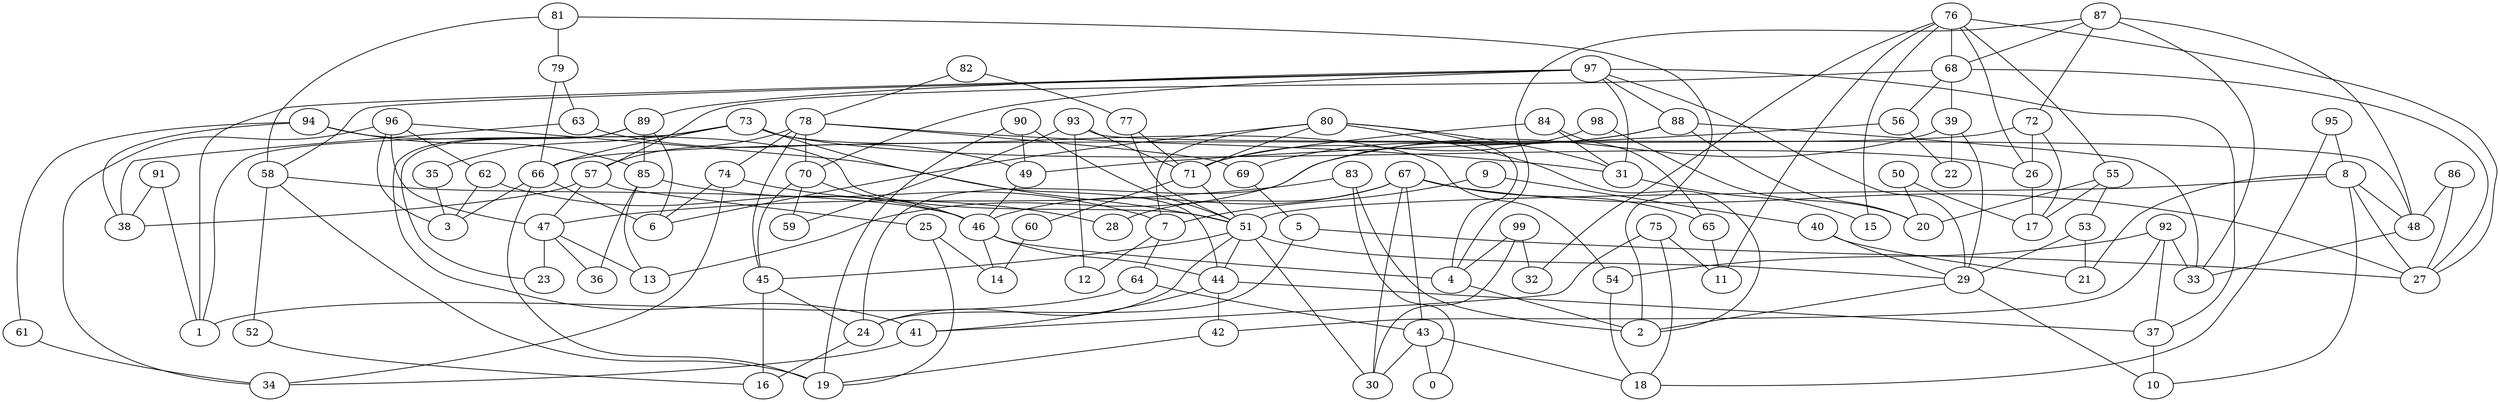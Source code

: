 digraph GG_graph {

subgraph G_graph {
edge [color = black]
"25" -> "14" [dir = none]
"25" -> "19" [dir = none]
"64" -> "1" [dir = none]
"64" -> "43" [dir = none]
"8" -> "21" [dir = none]
"8" -> "10" [dir = none]
"8" -> "51" [dir = none]
"8" -> "48" [dir = none]
"8" -> "27" [dir = none]
"35" -> "3" [dir = none]
"75" -> "11" [dir = none]
"75" -> "41" [dir = none]
"75" -> "18" [dir = none]
"52" -> "16" [dir = none]
"98" -> "20" [dir = none]
"98" -> "71" [dir = none]
"39" -> "22" [dir = none]
"39" -> "29" [dir = none]
"39" -> "13" [dir = none]
"74" -> "34" [dir = none]
"74" -> "28" [dir = none]
"74" -> "6" [dir = none]
"70" -> "46" [dir = none]
"70" -> "59" [dir = none]
"70" -> "45" [dir = none]
"66" -> "6" [dir = none]
"66" -> "3" [dir = none]
"66" -> "19" [dir = none]
"84" -> "65" [dir = none]
"84" -> "31" [dir = none]
"84" -> "71" [dir = none]
"58" -> "46" [dir = none]
"58" -> "52" [dir = none]
"58" -> "19" [dir = none]
"80" -> "31" [dir = none]
"80" -> "4" [dir = none]
"80" -> "71" [dir = none]
"80" -> "7" [dir = none]
"80" -> "6" [dir = none]
"80" -> "2" [dir = none]
"72" -> "17" [dir = none]
"72" -> "66" [dir = none]
"72" -> "26" [dir = none]
"5" -> "24" [dir = none]
"5" -> "27" [dir = none]
"53" -> "29" [dir = none]
"53" -> "21" [dir = none]
"24" -> "16" [dir = none]
"76" -> "11" [dir = none]
"76" -> "26" [dir = none]
"76" -> "68" [dir = none]
"76" -> "27" [dir = none]
"76" -> "55" [dir = none]
"76" -> "32" [dir = none]
"76" -> "15" [dir = none]
"78" -> "31" [dir = none]
"78" -> "74" [dir = none]
"78" -> "70" [dir = none]
"78" -> "69" [dir = none]
"78" -> "45" [dir = none]
"78" -> "57" [dir = none]
"40" -> "29" [dir = none]
"40" -> "21" [dir = none]
"87" -> "33" [dir = none]
"87" -> "4" [dir = none]
"87" -> "72" [dir = none]
"87" -> "48" [dir = none]
"87" -> "68" [dir = none]
"90" -> "19" [dir = none]
"90" -> "51" [dir = none]
"90" -> "49" [dir = none]
"91" -> "38" [dir = none]
"91" -> "1" [dir = none]
"92" -> "37" [dir = none]
"92" -> "54" [dir = none]
"92" -> "33" [dir = none]
"92" -> "42" [dir = none]
"71" -> "51" [dir = none]
"71" -> "60" [dir = none]
"50" -> "20" [dir = none]
"50" -> "17" [dir = none]
"67" -> "46" [dir = none]
"67" -> "43" [dir = none]
"67" -> "27" [dir = none]
"67" -> "28" [dir = none]
"67" -> "30" [dir = none]
"67" -> "65" [dir = none]
"42" -> "19" [dir = none]
"49" -> "46" [dir = none]
"63" -> "38" [dir = none]
"63" -> "49" [dir = none]
"77" -> "51" [dir = none]
"77" -> "71" [dir = none]
"89" -> "85" [dir = none]
"89" -> "41" [dir = none]
"89" -> "23" [dir = none]
"89" -> "6" [dir = none]
"82" -> "78" [dir = none]
"82" -> "77" [dir = none]
"62" -> "46" [dir = none]
"62" -> "3" [dir = none]
"55" -> "17" [dir = none]
"55" -> "53" [dir = none]
"55" -> "20" [dir = none]
"97" -> "58" [dir = none]
"97" -> "1" [dir = none]
"97" -> "88" [dir = none]
"97" -> "70" [dir = none]
"97" -> "29" [dir = none]
"97" -> "89" [dir = none]
"97" -> "37" [dir = none]
"97" -> "31" [dir = none]
"86" -> "48" [dir = none]
"86" -> "27" [dir = none]
"26" -> "17" [dir = none]
"85" -> "36" [dir = none]
"85" -> "7" [dir = none]
"85" -> "13" [dir = none]
"31" -> "15" [dir = none]
"45" -> "24" [dir = none]
"45" -> "16" [dir = none]
"57" -> "47" [dir = none]
"57" -> "38" [dir = none]
"57" -> "25" [dir = none]
"81" -> "79" [dir = none]
"81" -> "58" [dir = none]
"81" -> "2" [dir = none]
"95" -> "8" [dir = none]
"95" -> "18" [dir = none]
"69" -> "5" [dir = none]
"88" -> "20" [dir = none]
"88" -> "33" [dir = none]
"88" -> "24" [dir = none]
"88" -> "69" [dir = none]
"51" -> "30" [dir = none]
"51" -> "29" [dir = none]
"51" -> "44" [dir = none]
"51" -> "45" [dir = none]
"51" -> "24" [dir = none]
"60" -> "14" [dir = none]
"99" -> "32" [dir = none]
"99" -> "30" [dir = none]
"99" -> "4" [dir = none]
"29" -> "2" [dir = none]
"29" -> "10" [dir = none]
"79" -> "66" [dir = none]
"79" -> "63" [dir = none]
"56" -> "49" [dir = none]
"56" -> "22" [dir = none]
"44" -> "42" [dir = none]
"44" -> "41" [dir = none]
"44" -> "37" [dir = none]
"65" -> "11" [dir = none]
"7" -> "64" [dir = none]
"7" -> "12" [dir = none]
"4" -> "2" [dir = none]
"83" -> "47" [dir = none]
"83" -> "2" [dir = none]
"83" -> "0" [dir = none]
"41" -> "34" [dir = none]
"54" -> "18" [dir = none]
"73" -> "44" [dir = none]
"73" -> "26" [dir = none]
"73" -> "35" [dir = none]
"73" -> "54" [dir = none]
"73" -> "66" [dir = none]
"73" -> "1" [dir = none]
"68" -> "27" [dir = none]
"68" -> "57" [dir = none]
"68" -> "39" [dir = none]
"68" -> "56" [dir = none]
"47" -> "13" [dir = none]
"47" -> "36" [dir = none]
"47" -> "23" [dir = none]
"43" -> "0" [dir = none]
"43" -> "18" [dir = none]
"43" -> "30" [dir = none]
"96" -> "62" [dir = none]
"96" -> "34" [dir = none]
"96" -> "51" [dir = none]
"96" -> "47" [dir = none]
"96" -> "3" [dir = none]
"94" -> "51" [dir = none]
"94" -> "85" [dir = none]
"94" -> "38" [dir = none]
"94" -> "61" [dir = none]
"9" -> "40" [dir = none]
"9" -> "7" [dir = none]
"93" -> "12" [dir = none]
"93" -> "48" [dir = none]
"93" -> "71" [dir = none]
"93" -> "59" [dir = none]
"48" -> "33" [dir = none]
"61" -> "34" [dir = none]
"37" -> "10" [dir = none]
"46" -> "4" [dir = none]
"46" -> "44" [dir = none]
"46" -> "14" [dir = none]
}

}
